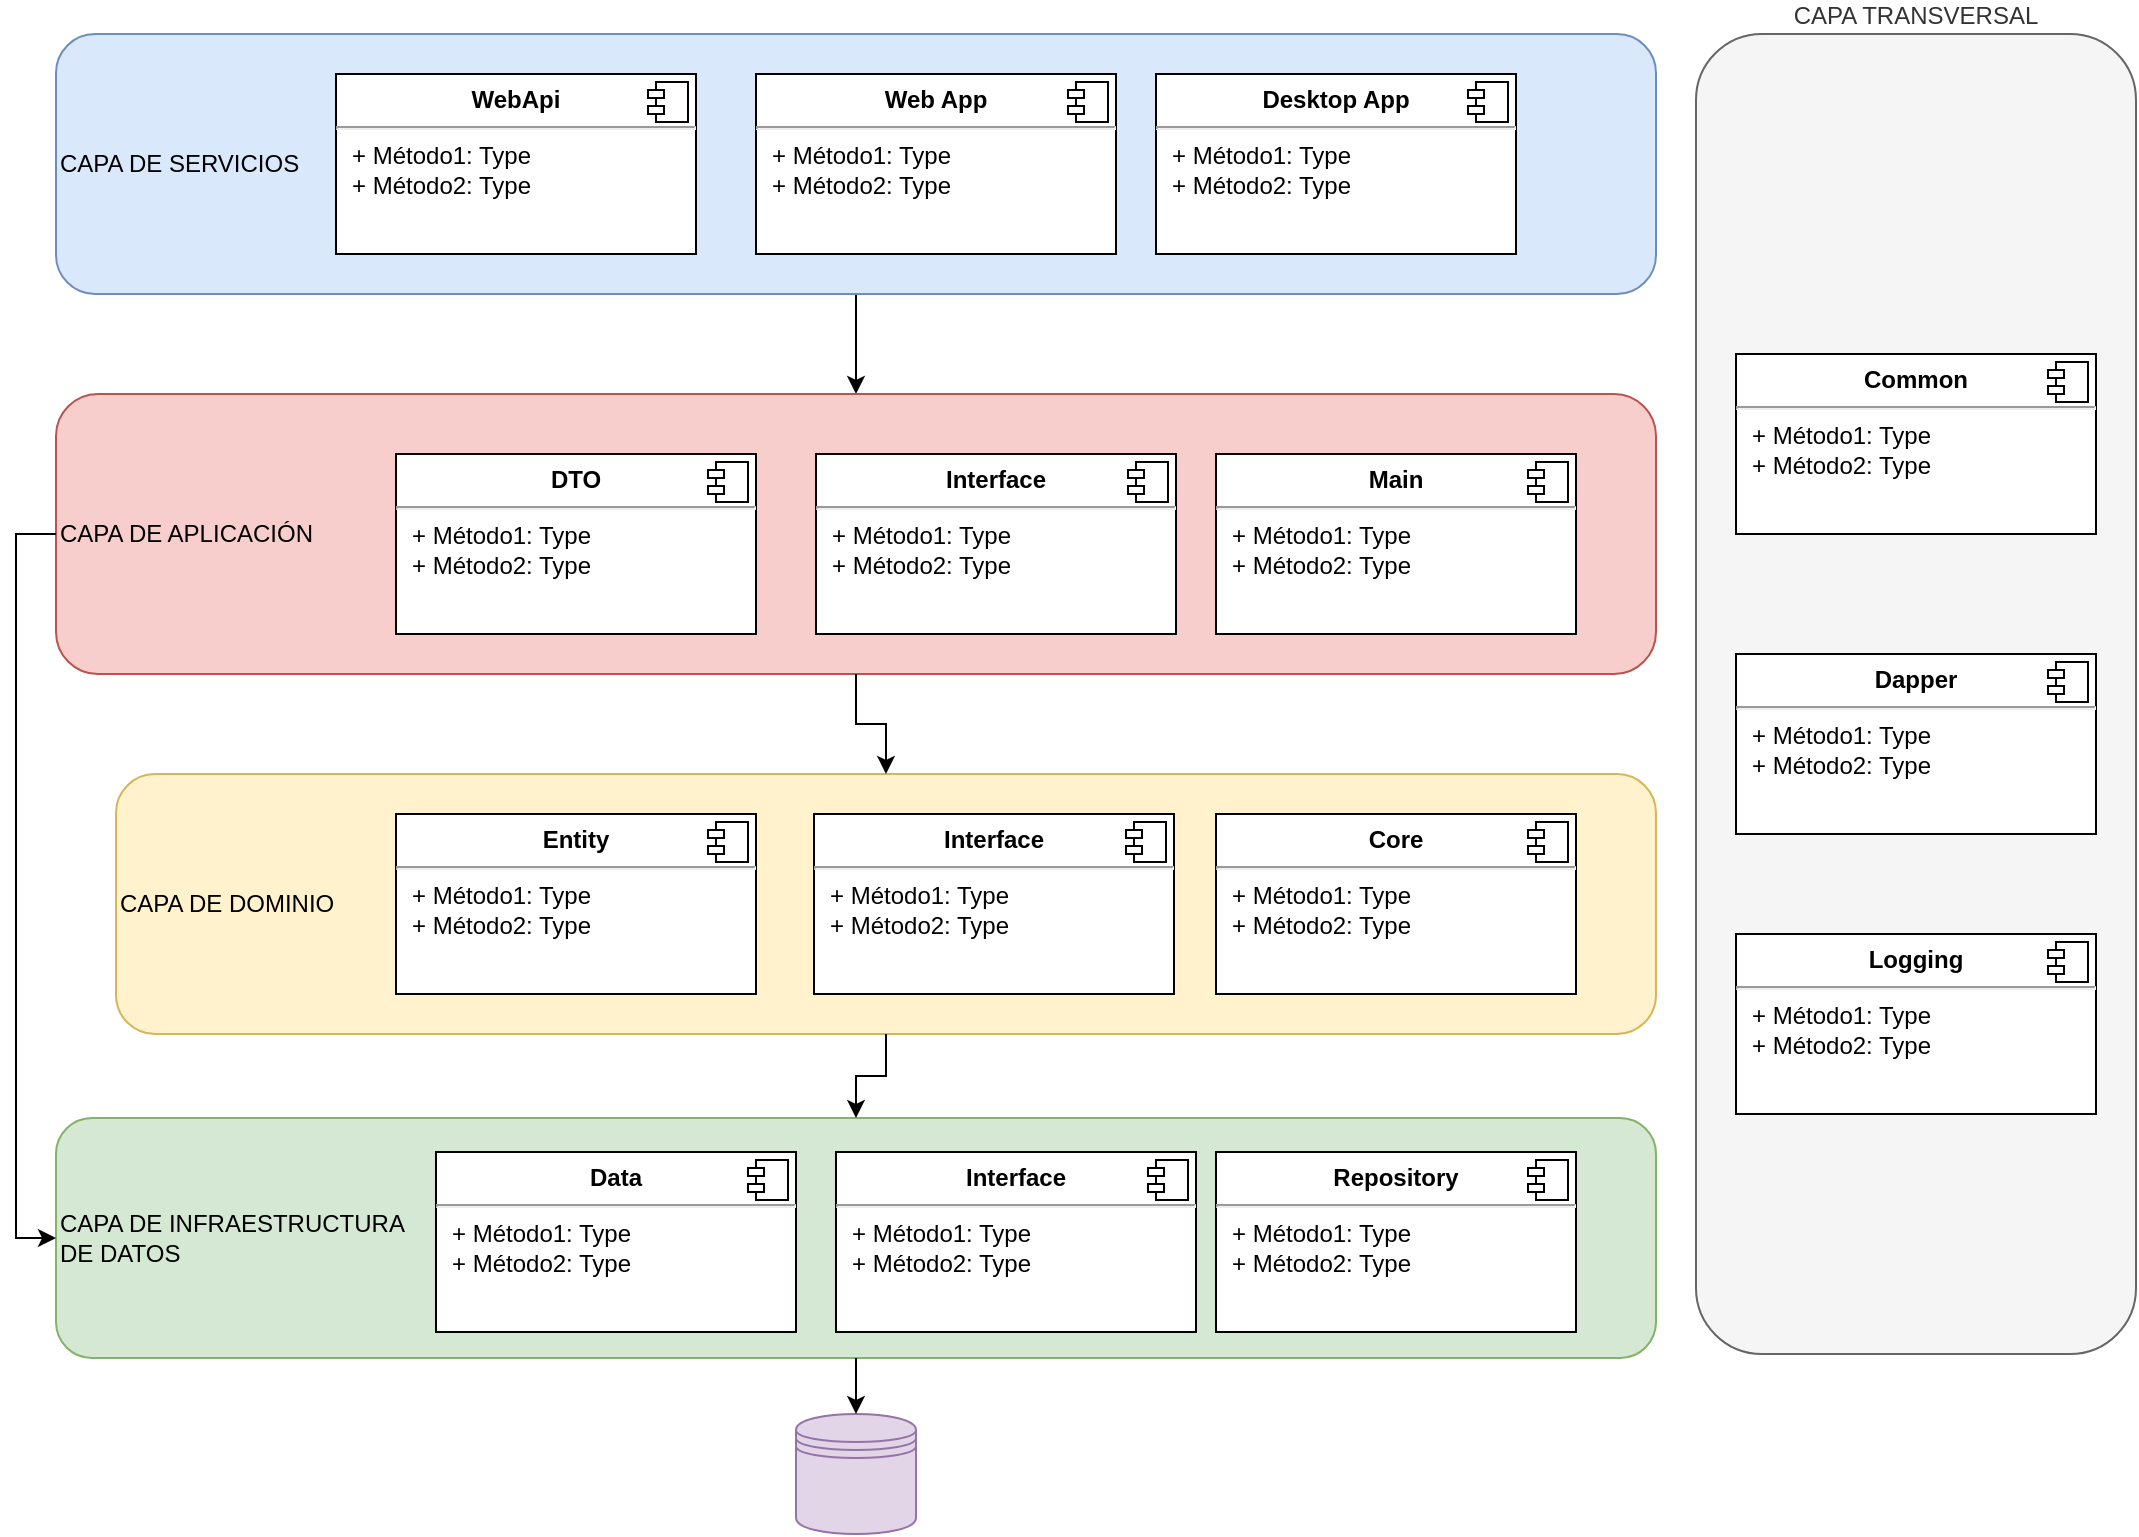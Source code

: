 <mxfile version="22.1.18" type="github">
  <diagram name="Page-1" id="-rmKJFOpTzaGtTQotmZY">
    <mxGraphModel dx="1050" dy="618" grid="1" gridSize="10" guides="1" tooltips="1" connect="1" arrows="1" fold="1" page="1" pageScale="1" pageWidth="850" pageHeight="1100" math="0" shadow="0">
      <root>
        <mxCell id="0" />
        <mxCell id="1" parent="0" />
        <mxCell id="2gLgw7AjvigkoS9bFjpN-19" style="edgeStyle=orthogonalEdgeStyle;rounded=0;orthogonalLoop=1;jettySize=auto;html=1;entryX=0.5;entryY=0;entryDx=0;entryDy=0;" edge="1" parent="1" source="2gLgw7AjvigkoS9bFjpN-1" target="2gLgw7AjvigkoS9bFjpN-2">
          <mxGeometry relative="1" as="geometry" />
        </mxCell>
        <mxCell id="2gLgw7AjvigkoS9bFjpN-1" value="CAPA DE SERVICIOS" style="rounded=1;whiteSpace=wrap;html=1;align=left;fillColor=#dae8fc;strokeColor=#6c8ebf;" vertex="1" parent="1">
          <mxGeometry x="40" y="40" width="800" height="130" as="geometry" />
        </mxCell>
        <mxCell id="2gLgw7AjvigkoS9bFjpN-7" value="&lt;p style=&quot;margin:0px;margin-top:6px;text-align:center;&quot;&gt;&lt;b&gt;WebApi&lt;/b&gt;&lt;/p&gt;&lt;hr&gt;&lt;p style=&quot;margin:0px;margin-left:8px;&quot;&gt;+ Método1: Type&lt;br&gt;+ Método2: Type&lt;/p&gt;" style="align=left;overflow=fill;html=1;dropTarget=0;whiteSpace=wrap;" vertex="1" parent="1">
          <mxGeometry x="180" y="60" width="180" height="90" as="geometry" />
        </mxCell>
        <mxCell id="2gLgw7AjvigkoS9bFjpN-8" value="" style="shape=component;jettyWidth=8;jettyHeight=4;" vertex="1" parent="2gLgw7AjvigkoS9bFjpN-7">
          <mxGeometry x="1" width="20" height="20" relative="1" as="geometry">
            <mxPoint x="-24" y="4" as="offset" />
          </mxGeometry>
        </mxCell>
        <mxCell id="2gLgw7AjvigkoS9bFjpN-11" value="&lt;p style=&quot;margin:0px;margin-top:6px;text-align:center;&quot;&gt;&lt;b&gt;Web App&lt;/b&gt;&lt;/p&gt;&lt;hr&gt;&lt;p style=&quot;margin:0px;margin-left:8px;&quot;&gt;+ Método1: Type&lt;br&gt;+ Método2: Type&lt;/p&gt;" style="align=left;overflow=fill;html=1;dropTarget=0;whiteSpace=wrap;" vertex="1" parent="1">
          <mxGeometry x="390" y="60" width="180" height="90" as="geometry" />
        </mxCell>
        <mxCell id="2gLgw7AjvigkoS9bFjpN-12" value="" style="shape=component;jettyWidth=8;jettyHeight=4;" vertex="1" parent="2gLgw7AjvigkoS9bFjpN-11">
          <mxGeometry x="1" width="20" height="20" relative="1" as="geometry">
            <mxPoint x="-24" y="4" as="offset" />
          </mxGeometry>
        </mxCell>
        <mxCell id="2gLgw7AjvigkoS9bFjpN-32" value="" style="group" vertex="1" connectable="0" parent="1">
          <mxGeometry x="40" y="592" width="800" height="110" as="geometry" />
        </mxCell>
        <mxCell id="2gLgw7AjvigkoS9bFjpN-4" value="CAPA DE INFRAESTRUCTURA&lt;br&gt;DE DATOS" style="rounded=1;whiteSpace=wrap;html=1;align=left;fillColor=#d5e8d4;strokeColor=#82b366;" vertex="1" parent="2gLgw7AjvigkoS9bFjpN-32">
          <mxGeometry y="-10" width="800" height="120" as="geometry" />
        </mxCell>
        <mxCell id="2gLgw7AjvigkoS9bFjpN-26" value="&lt;p style=&quot;margin:0px;margin-top:6px;text-align:center;&quot;&gt;&lt;b&gt;Data&lt;/b&gt;&lt;/p&gt;&lt;hr&gt;&lt;p style=&quot;margin:0px;margin-left:8px;&quot;&gt;+ Método1: Type&lt;br&gt;+ Método2: Type&lt;/p&gt;" style="align=left;overflow=fill;html=1;dropTarget=0;whiteSpace=wrap;" vertex="1" parent="2gLgw7AjvigkoS9bFjpN-32">
          <mxGeometry x="190" y="7" width="180" height="90" as="geometry" />
        </mxCell>
        <mxCell id="2gLgw7AjvigkoS9bFjpN-27" value="" style="shape=component;jettyWidth=8;jettyHeight=4;" vertex="1" parent="2gLgw7AjvigkoS9bFjpN-26">
          <mxGeometry x="1" width="20" height="20" relative="1" as="geometry">
            <mxPoint x="-24" y="4" as="offset" />
          </mxGeometry>
        </mxCell>
        <mxCell id="2gLgw7AjvigkoS9bFjpN-28" value="&lt;p style=&quot;margin:0px;margin-top:6px;text-align:center;&quot;&gt;&lt;b&gt;Interface&lt;/b&gt;&lt;/p&gt;&lt;hr&gt;&lt;p style=&quot;margin:0px;margin-left:8px;&quot;&gt;+ Método1: Type&lt;br&gt;+ Método2: Type&lt;/p&gt;" style="align=left;overflow=fill;html=1;dropTarget=0;whiteSpace=wrap;" vertex="1" parent="2gLgw7AjvigkoS9bFjpN-32">
          <mxGeometry x="390" y="7" width="180" height="90" as="geometry" />
        </mxCell>
        <mxCell id="2gLgw7AjvigkoS9bFjpN-29" value="" style="shape=component;jettyWidth=8;jettyHeight=4;" vertex="1" parent="2gLgw7AjvigkoS9bFjpN-28">
          <mxGeometry x="1" width="20" height="20" relative="1" as="geometry">
            <mxPoint x="-24" y="4" as="offset" />
          </mxGeometry>
        </mxCell>
        <mxCell id="2gLgw7AjvigkoS9bFjpN-30" value="&lt;p style=&quot;margin:0px;margin-top:6px;text-align:center;&quot;&gt;&lt;b&gt;Repository&lt;/b&gt;&lt;/p&gt;&lt;hr&gt;&lt;p style=&quot;margin:0px;margin-left:8px;&quot;&gt;+ Método1: Type&lt;br&gt;+ Método2: Type&lt;/p&gt;" style="align=left;overflow=fill;html=1;dropTarget=0;whiteSpace=wrap;" vertex="1" parent="2gLgw7AjvigkoS9bFjpN-32">
          <mxGeometry x="580" y="7" width="180" height="90" as="geometry" />
        </mxCell>
        <mxCell id="2gLgw7AjvigkoS9bFjpN-31" value="" style="shape=component;jettyWidth=8;jettyHeight=4;" vertex="1" parent="2gLgw7AjvigkoS9bFjpN-30">
          <mxGeometry x="1" width="20" height="20" relative="1" as="geometry">
            <mxPoint x="-24" y="4" as="offset" />
          </mxGeometry>
        </mxCell>
        <mxCell id="2gLgw7AjvigkoS9bFjpN-33" value="" style="group" vertex="1" connectable="0" parent="1">
          <mxGeometry x="70" y="410" width="770" height="130" as="geometry" />
        </mxCell>
        <mxCell id="2gLgw7AjvigkoS9bFjpN-3" value="CAPA DE DOMINIO" style="rounded=1;whiteSpace=wrap;html=1;align=left;fillColor=#fff2cc;strokeColor=#d6b656;" vertex="1" parent="2gLgw7AjvigkoS9bFjpN-33">
          <mxGeometry width="770" height="130" as="geometry" />
        </mxCell>
        <mxCell id="2gLgw7AjvigkoS9bFjpN-20" value="&lt;p style=&quot;margin:0px;margin-top:6px;text-align:center;&quot;&gt;&lt;b&gt;Entity&lt;/b&gt;&lt;/p&gt;&lt;hr&gt;&lt;p style=&quot;margin:0px;margin-left:8px;&quot;&gt;+ Método1: Type&lt;br&gt;+ Método2: Type&lt;/p&gt;" style="align=left;overflow=fill;html=1;dropTarget=0;whiteSpace=wrap;" vertex="1" parent="2gLgw7AjvigkoS9bFjpN-33">
          <mxGeometry x="140" y="20" width="180" height="90" as="geometry" />
        </mxCell>
        <mxCell id="2gLgw7AjvigkoS9bFjpN-21" value="" style="shape=component;jettyWidth=8;jettyHeight=4;" vertex="1" parent="2gLgw7AjvigkoS9bFjpN-20">
          <mxGeometry x="1" width="20" height="20" relative="1" as="geometry">
            <mxPoint x="-24" y="4" as="offset" />
          </mxGeometry>
        </mxCell>
        <mxCell id="2gLgw7AjvigkoS9bFjpN-22" value="&lt;p style=&quot;margin:0px;margin-top:6px;text-align:center;&quot;&gt;&lt;b&gt;Interface&lt;/b&gt;&lt;/p&gt;&lt;hr&gt;&lt;p style=&quot;margin:0px;margin-left:8px;&quot;&gt;+ Método1: Type&lt;br&gt;+ Método2: Type&lt;/p&gt;" style="align=left;overflow=fill;html=1;dropTarget=0;whiteSpace=wrap;" vertex="1" parent="2gLgw7AjvigkoS9bFjpN-33">
          <mxGeometry x="349" y="20" width="180" height="90" as="geometry" />
        </mxCell>
        <mxCell id="2gLgw7AjvigkoS9bFjpN-23" value="" style="shape=component;jettyWidth=8;jettyHeight=4;" vertex="1" parent="2gLgw7AjvigkoS9bFjpN-22">
          <mxGeometry x="1" width="20" height="20" relative="1" as="geometry">
            <mxPoint x="-24" y="4" as="offset" />
          </mxGeometry>
        </mxCell>
        <mxCell id="2gLgw7AjvigkoS9bFjpN-24" value="&lt;p style=&quot;margin:0px;margin-top:6px;text-align:center;&quot;&gt;&lt;b&gt;Core&lt;/b&gt;&lt;/p&gt;&lt;hr&gt;&lt;p style=&quot;margin:0px;margin-left:8px;&quot;&gt;+ Método1: Type&lt;br&gt;+ Método2: Type&lt;/p&gt;" style="align=left;overflow=fill;html=1;dropTarget=0;whiteSpace=wrap;" vertex="1" parent="2gLgw7AjvigkoS9bFjpN-33">
          <mxGeometry x="550" y="20" width="180" height="90" as="geometry" />
        </mxCell>
        <mxCell id="2gLgw7AjvigkoS9bFjpN-25" value="" style="shape=component;jettyWidth=8;jettyHeight=4;" vertex="1" parent="2gLgw7AjvigkoS9bFjpN-24">
          <mxGeometry x="1" width="20" height="20" relative="1" as="geometry">
            <mxPoint x="-24" y="4" as="offset" />
          </mxGeometry>
        </mxCell>
        <mxCell id="2gLgw7AjvigkoS9bFjpN-34" value="" style="group" vertex="1" connectable="0" parent="1">
          <mxGeometry x="40" y="220" width="800" height="140" as="geometry" />
        </mxCell>
        <mxCell id="2gLgw7AjvigkoS9bFjpN-2" value="CAPA DE APLICACIÓN" style="rounded=1;whiteSpace=wrap;html=1;align=left;fillColor=#f8cecc;strokeColor=#b85450;" vertex="1" parent="2gLgw7AjvigkoS9bFjpN-34">
          <mxGeometry width="800" height="140" as="geometry" />
        </mxCell>
        <mxCell id="2gLgw7AjvigkoS9bFjpN-13" value="&lt;p style=&quot;margin:0px;margin-top:6px;text-align:center;&quot;&gt;&lt;b&gt;DTO&lt;/b&gt;&lt;/p&gt;&lt;hr&gt;&lt;p style=&quot;margin:0px;margin-left:8px;&quot;&gt;+ Método1: Type&lt;br&gt;+ Método2: Type&lt;/p&gt;" style="align=left;overflow=fill;html=1;dropTarget=0;whiteSpace=wrap;" vertex="1" parent="2gLgw7AjvigkoS9bFjpN-34">
          <mxGeometry x="170" y="30" width="180" height="90" as="geometry" />
        </mxCell>
        <mxCell id="2gLgw7AjvigkoS9bFjpN-14" value="" style="shape=component;jettyWidth=8;jettyHeight=4;" vertex="1" parent="2gLgw7AjvigkoS9bFjpN-13">
          <mxGeometry x="1" width="20" height="20" relative="1" as="geometry">
            <mxPoint x="-24" y="4" as="offset" />
          </mxGeometry>
        </mxCell>
        <mxCell id="2gLgw7AjvigkoS9bFjpN-15" value="&lt;p style=&quot;margin:0px;margin-top:6px;text-align:center;&quot;&gt;&lt;b&gt;Interface&lt;/b&gt;&lt;/p&gt;&lt;hr&gt;&lt;p style=&quot;margin:0px;margin-left:8px;&quot;&gt;+ Método1: Type&lt;br&gt;+ Método2: Type&lt;/p&gt;" style="align=left;overflow=fill;html=1;dropTarget=0;whiteSpace=wrap;" vertex="1" parent="2gLgw7AjvigkoS9bFjpN-34">
          <mxGeometry x="380" y="30" width="180" height="90" as="geometry" />
        </mxCell>
        <mxCell id="2gLgw7AjvigkoS9bFjpN-16" value="" style="shape=component;jettyWidth=8;jettyHeight=4;" vertex="1" parent="2gLgw7AjvigkoS9bFjpN-15">
          <mxGeometry x="1" width="20" height="20" relative="1" as="geometry">
            <mxPoint x="-24" y="4" as="offset" />
          </mxGeometry>
        </mxCell>
        <mxCell id="2gLgw7AjvigkoS9bFjpN-17" value="&lt;p style=&quot;margin:0px;margin-top:6px;text-align:center;&quot;&gt;&lt;b&gt;Main&lt;/b&gt;&lt;/p&gt;&lt;hr&gt;&lt;p style=&quot;margin:0px;margin-left:8px;&quot;&gt;+ Método1: Type&lt;br&gt;+ Método2: Type&lt;/p&gt;" style="align=left;overflow=fill;html=1;dropTarget=0;whiteSpace=wrap;" vertex="1" parent="2gLgw7AjvigkoS9bFjpN-34">
          <mxGeometry x="580" y="30" width="180" height="90" as="geometry" />
        </mxCell>
        <mxCell id="2gLgw7AjvigkoS9bFjpN-18" value="" style="shape=component;jettyWidth=8;jettyHeight=4;" vertex="1" parent="2gLgw7AjvigkoS9bFjpN-17">
          <mxGeometry x="1" width="20" height="20" relative="1" as="geometry">
            <mxPoint x="-24" y="4" as="offset" />
          </mxGeometry>
        </mxCell>
        <mxCell id="2gLgw7AjvigkoS9bFjpN-35" style="edgeStyle=orthogonalEdgeStyle;rounded=0;orthogonalLoop=1;jettySize=auto;html=1;entryX=0.5;entryY=0;entryDx=0;entryDy=0;" edge="1" parent="1" source="2gLgw7AjvigkoS9bFjpN-2" target="2gLgw7AjvigkoS9bFjpN-3">
          <mxGeometry relative="1" as="geometry" />
        </mxCell>
        <mxCell id="2gLgw7AjvigkoS9bFjpN-36" style="edgeStyle=orthogonalEdgeStyle;rounded=0;orthogonalLoop=1;jettySize=auto;html=1;entryX=0.5;entryY=0;entryDx=0;entryDy=0;" edge="1" parent="1" source="2gLgw7AjvigkoS9bFjpN-3" target="2gLgw7AjvigkoS9bFjpN-4">
          <mxGeometry relative="1" as="geometry" />
        </mxCell>
        <mxCell id="2gLgw7AjvigkoS9bFjpN-37" style="edgeStyle=orthogonalEdgeStyle;rounded=0;orthogonalLoop=1;jettySize=auto;html=1;entryX=0;entryY=0.5;entryDx=0;entryDy=0;" edge="1" parent="1" source="2gLgw7AjvigkoS9bFjpN-2" target="2gLgw7AjvigkoS9bFjpN-4">
          <mxGeometry relative="1" as="geometry">
            <Array as="points">
              <mxPoint x="20" y="290" />
              <mxPoint x="20" y="642" />
            </Array>
          </mxGeometry>
        </mxCell>
        <mxCell id="2gLgw7AjvigkoS9bFjpN-38" value="" style="shape=datastore;whiteSpace=wrap;html=1;fillColor=#e1d5e7;strokeColor=#9673a6;" vertex="1" parent="1">
          <mxGeometry x="410" y="730" width="60" height="60" as="geometry" />
        </mxCell>
        <mxCell id="2gLgw7AjvigkoS9bFjpN-39" style="edgeStyle=orthogonalEdgeStyle;rounded=0;orthogonalLoop=1;jettySize=auto;html=1;entryX=0.5;entryY=0;entryDx=0;entryDy=0;" edge="1" parent="1" source="2gLgw7AjvigkoS9bFjpN-4" target="2gLgw7AjvigkoS9bFjpN-38">
          <mxGeometry relative="1" as="geometry" />
        </mxCell>
        <mxCell id="2gLgw7AjvigkoS9bFjpN-40" value="&lt;p style=&quot;margin:0px;margin-top:6px;text-align:center;&quot;&gt;&lt;b&gt;Desktop App&lt;/b&gt;&lt;/p&gt;&lt;hr&gt;&lt;p style=&quot;margin:0px;margin-left:8px;&quot;&gt;+ Método1: Type&lt;br&gt;+ Método2: Type&lt;/p&gt;" style="align=left;overflow=fill;html=1;dropTarget=0;whiteSpace=wrap;" vertex="1" parent="1">
          <mxGeometry x="590" y="60" width="180" height="90" as="geometry" />
        </mxCell>
        <mxCell id="2gLgw7AjvigkoS9bFjpN-41" value="" style="shape=component;jettyWidth=8;jettyHeight=4;" vertex="1" parent="2gLgw7AjvigkoS9bFjpN-40">
          <mxGeometry x="1" width="20" height="20" relative="1" as="geometry">
            <mxPoint x="-24" y="4" as="offset" />
          </mxGeometry>
        </mxCell>
        <mxCell id="2gLgw7AjvigkoS9bFjpN-42" value="CAPA TRANSVERSAL" style="rounded=1;whiteSpace=wrap;html=1;labelPosition=center;verticalLabelPosition=top;align=center;verticalAlign=bottom;fillColor=#f5f5f5;fontColor=#333333;strokeColor=#666666;" vertex="1" parent="1">
          <mxGeometry x="860" y="40" width="220" height="660" as="geometry" />
        </mxCell>
        <mxCell id="2gLgw7AjvigkoS9bFjpN-43" value="&lt;p style=&quot;margin:0px;margin-top:6px;text-align:center;&quot;&gt;&lt;b&gt;Common&lt;/b&gt;&lt;/p&gt;&lt;hr&gt;&lt;p style=&quot;margin:0px;margin-left:8px;&quot;&gt;+ Método1: Type&lt;br&gt;+ Método2: Type&lt;/p&gt;" style="align=left;overflow=fill;html=1;dropTarget=0;whiteSpace=wrap;" vertex="1" parent="1">
          <mxGeometry x="880" y="200" width="180" height="90" as="geometry" />
        </mxCell>
        <mxCell id="2gLgw7AjvigkoS9bFjpN-44" value="" style="shape=component;jettyWidth=8;jettyHeight=4;" vertex="1" parent="2gLgw7AjvigkoS9bFjpN-43">
          <mxGeometry x="1" width="20" height="20" relative="1" as="geometry">
            <mxPoint x="-24" y="4" as="offset" />
          </mxGeometry>
        </mxCell>
        <mxCell id="2gLgw7AjvigkoS9bFjpN-45" value="&lt;p style=&quot;margin:0px;margin-top:6px;text-align:center;&quot;&gt;&lt;b&gt;Dapper&lt;/b&gt;&lt;/p&gt;&lt;hr&gt;&lt;p style=&quot;margin:0px;margin-left:8px;&quot;&gt;+ Método1: Type&lt;br&gt;+ Método2: Type&lt;/p&gt;" style="align=left;overflow=fill;html=1;dropTarget=0;whiteSpace=wrap;" vertex="1" parent="1">
          <mxGeometry x="880" y="350" width="180" height="90" as="geometry" />
        </mxCell>
        <mxCell id="2gLgw7AjvigkoS9bFjpN-46" value="" style="shape=component;jettyWidth=8;jettyHeight=4;" vertex="1" parent="2gLgw7AjvigkoS9bFjpN-45">
          <mxGeometry x="1" width="20" height="20" relative="1" as="geometry">
            <mxPoint x="-24" y="4" as="offset" />
          </mxGeometry>
        </mxCell>
        <mxCell id="2gLgw7AjvigkoS9bFjpN-47" value="&lt;p style=&quot;margin:0px;margin-top:6px;text-align:center;&quot;&gt;&lt;b&gt;Logging&lt;/b&gt;&lt;/p&gt;&lt;hr&gt;&lt;p style=&quot;margin:0px;margin-left:8px;&quot;&gt;+ Método1: Type&lt;br&gt;+ Método2: Type&lt;/p&gt;" style="align=left;overflow=fill;html=1;dropTarget=0;whiteSpace=wrap;" vertex="1" parent="1">
          <mxGeometry x="880" y="490" width="180" height="90" as="geometry" />
        </mxCell>
        <mxCell id="2gLgw7AjvigkoS9bFjpN-48" value="" style="shape=component;jettyWidth=8;jettyHeight=4;" vertex="1" parent="2gLgw7AjvigkoS9bFjpN-47">
          <mxGeometry x="1" width="20" height="20" relative="1" as="geometry">
            <mxPoint x="-24" y="4" as="offset" />
          </mxGeometry>
        </mxCell>
      </root>
    </mxGraphModel>
  </diagram>
</mxfile>

